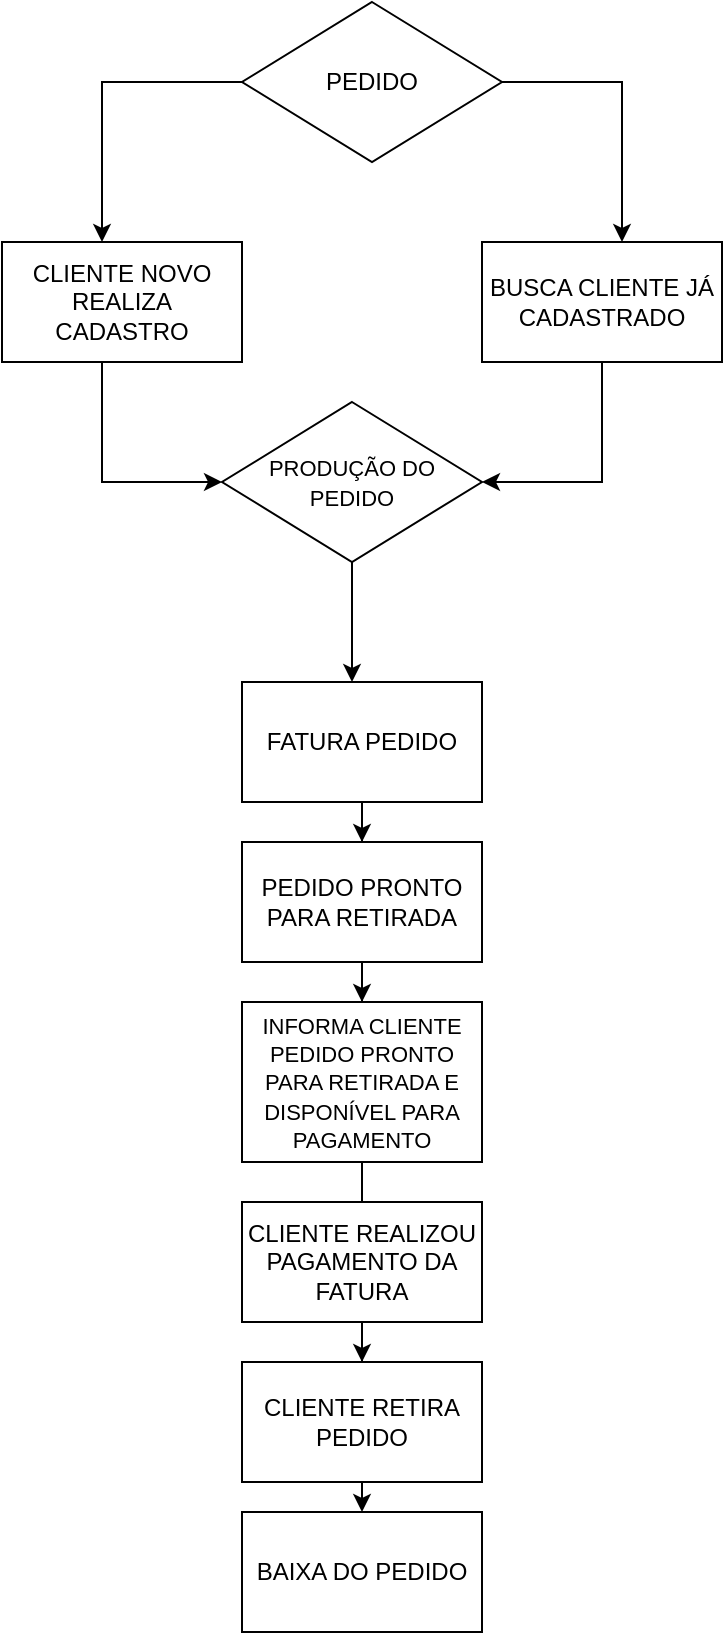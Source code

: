 <mxfile version="21.0.8" type="github">
  <diagram name="Page-1" id="74e2e168-ea6b-b213-b513-2b3c1d86103e">
    <mxGraphModel dx="794" dy="1244" grid="1" gridSize="10" guides="1" tooltips="1" connect="1" arrows="1" fold="1" page="1" pageScale="1" pageWidth="1100" pageHeight="850" background="none" math="0" shadow="0">
      <root>
        <mxCell id="0" />
        <mxCell id="1" parent="0" />
        <mxCell id="Yv0FGjkAjLU4at8jHfub-1" value="PEDIDO" style="rhombus;whiteSpace=wrap;html=1;" vertex="1" parent="1">
          <mxGeometry x="320" y="-360" width="130" height="80" as="geometry" />
        </mxCell>
        <mxCell id="Yv0FGjkAjLU4at8jHfub-2" value="CLIENTE NOVO REALIZA CADASTRO&lt;span style=&quot;white-space: pre;&quot;&gt;&lt;/span&gt;" style="rounded=0;whiteSpace=wrap;html=1;" vertex="1" parent="1">
          <mxGeometry x="200" y="-240" width="120" height="60" as="geometry" />
        </mxCell>
        <mxCell id="Yv0FGjkAjLU4at8jHfub-3" value="BUSCA CLIENTE JÁ CADASTRADO" style="rounded=0;whiteSpace=wrap;html=1;" vertex="1" parent="1">
          <mxGeometry x="440" y="-240" width="120" height="60" as="geometry" />
        </mxCell>
        <mxCell id="Yv0FGjkAjLU4at8jHfub-4" value="" style="endArrow=classic;html=1;rounded=0;exitX=1;exitY=0.5;exitDx=0;exitDy=0;" edge="1" parent="1" source="Yv0FGjkAjLU4at8jHfub-1">
          <mxGeometry width="50" height="50" relative="1" as="geometry">
            <mxPoint x="460" y="-320" as="sourcePoint" />
            <mxPoint x="510" y="-240" as="targetPoint" />
            <Array as="points">
              <mxPoint x="510" y="-320" />
            </Array>
          </mxGeometry>
        </mxCell>
        <mxCell id="Yv0FGjkAjLU4at8jHfub-5" value="" style="endArrow=classic;html=1;rounded=0;exitX=0;exitY=0.5;exitDx=0;exitDy=0;" edge="1" parent="1" source="Yv0FGjkAjLU4at8jHfub-1">
          <mxGeometry width="50" height="50" relative="1" as="geometry">
            <mxPoint x="380" y="-160" as="sourcePoint" />
            <mxPoint x="250" y="-240" as="targetPoint" />
            <Array as="points">
              <mxPoint x="250" y="-320" />
            </Array>
          </mxGeometry>
        </mxCell>
        <mxCell id="Yv0FGjkAjLU4at8jHfub-6" value="&lt;font style=&quot;font-size: 11px;&quot;&gt;PRODUÇÃO DO PEDIDO&lt;/font&gt;" style="rhombus;whiteSpace=wrap;html=1;" vertex="1" parent="1">
          <mxGeometry x="310" y="-160" width="130" height="80" as="geometry" />
        </mxCell>
        <mxCell id="Yv0FGjkAjLU4at8jHfub-7" value="" style="endArrow=classic;html=1;rounded=0;exitX=0.5;exitY=1;exitDx=0;exitDy=0;entryX=1;entryY=0.5;entryDx=0;entryDy=0;" edge="1" parent="1" source="Yv0FGjkAjLU4at8jHfub-3" target="Yv0FGjkAjLU4at8jHfub-6">
          <mxGeometry width="50" height="50" relative="1" as="geometry">
            <mxPoint x="410" y="-140" as="sourcePoint" />
            <mxPoint x="470" y="-60" as="targetPoint" />
            <Array as="points">
              <mxPoint x="500" y="-120" />
            </Array>
          </mxGeometry>
        </mxCell>
        <mxCell id="Yv0FGjkAjLU4at8jHfub-8" value="" style="endArrow=classic;html=1;rounded=0;exitX=0.5;exitY=1;exitDx=0;exitDy=0;entryX=0;entryY=0.5;entryDx=0;entryDy=0;" edge="1" parent="1" target="Yv0FGjkAjLU4at8jHfub-6">
          <mxGeometry width="50" height="50" relative="1" as="geometry">
            <mxPoint x="250" y="-180" as="sourcePoint" />
            <mxPoint x="190" y="-120" as="targetPoint" />
            <Array as="points">
              <mxPoint x="250" y="-120" />
            </Array>
          </mxGeometry>
        </mxCell>
        <mxCell id="Yv0FGjkAjLU4at8jHfub-9" value="" style="endArrow=classic;html=1;rounded=0;exitX=0.5;exitY=1;exitDx=0;exitDy=0;" edge="1" parent="1" source="Yv0FGjkAjLU4at8jHfub-6">
          <mxGeometry width="50" height="50" relative="1" as="geometry">
            <mxPoint x="380" y="-20" as="sourcePoint" />
            <mxPoint x="375" y="-20" as="targetPoint" />
          </mxGeometry>
        </mxCell>
        <mxCell id="Yv0FGjkAjLU4at8jHfub-16" value="" style="edgeStyle=orthogonalEdgeStyle;rounded=0;orthogonalLoop=1;jettySize=auto;html=1;" edge="1" parent="1" source="Yv0FGjkAjLU4at8jHfub-10" target="Yv0FGjkAjLU4at8jHfub-12">
          <mxGeometry relative="1" as="geometry" />
        </mxCell>
        <mxCell id="Yv0FGjkAjLU4at8jHfub-10" value="FATURA PEDIDO" style="rounded=0;whiteSpace=wrap;html=1;" vertex="1" parent="1">
          <mxGeometry x="320" y="-20" width="120" height="60" as="geometry" />
        </mxCell>
        <mxCell id="Yv0FGjkAjLU4at8jHfub-18" value="" style="edgeStyle=orthogonalEdgeStyle;rounded=0;orthogonalLoop=1;jettySize=auto;html=1;" edge="1" parent="1" source="Yv0FGjkAjLU4at8jHfub-11" target="Yv0FGjkAjLU4at8jHfub-14">
          <mxGeometry relative="1" as="geometry" />
        </mxCell>
        <mxCell id="Yv0FGjkAjLU4at8jHfub-11" value="&lt;font style=&quot;font-size: 11px;&quot;&gt;INFORMA CLIENTE PEDIDO PRONTO PARA RETIRADA E DISPONÍVEL PARA PAGAMENTO&lt;/font&gt;" style="rounded=0;whiteSpace=wrap;html=1;" vertex="1" parent="1">
          <mxGeometry x="320" y="140" width="120" height="80" as="geometry" />
        </mxCell>
        <mxCell id="Yv0FGjkAjLU4at8jHfub-17" value="" style="edgeStyle=orthogonalEdgeStyle;rounded=0;orthogonalLoop=1;jettySize=auto;html=1;" edge="1" parent="1" source="Yv0FGjkAjLU4at8jHfub-12" target="Yv0FGjkAjLU4at8jHfub-11">
          <mxGeometry relative="1" as="geometry" />
        </mxCell>
        <mxCell id="Yv0FGjkAjLU4at8jHfub-12" value="PEDIDO PRONTO PARA RETIRADA" style="rounded=0;whiteSpace=wrap;html=1;" vertex="1" parent="1">
          <mxGeometry x="320" y="60" width="120" height="60" as="geometry" />
        </mxCell>
        <mxCell id="Yv0FGjkAjLU4at8jHfub-19" value="" style="edgeStyle=orthogonalEdgeStyle;rounded=0;orthogonalLoop=1;jettySize=auto;html=1;" edge="1" parent="1" source="Yv0FGjkAjLU4at8jHfub-13" target="Yv0FGjkAjLU4at8jHfub-15">
          <mxGeometry relative="1" as="geometry" />
        </mxCell>
        <mxCell id="Yv0FGjkAjLU4at8jHfub-13" value="CLIENTE REALIZOU PAGAMENTO DA FATURA" style="rounded=0;whiteSpace=wrap;html=1;" vertex="1" parent="1">
          <mxGeometry x="320" y="240" width="120" height="60" as="geometry" />
        </mxCell>
        <mxCell id="Yv0FGjkAjLU4at8jHfub-14" value="CLIENTE RETIRA PEDIDO" style="rounded=0;whiteSpace=wrap;html=1;" vertex="1" parent="1">
          <mxGeometry x="320" y="320" width="120" height="60" as="geometry" />
        </mxCell>
        <mxCell id="Yv0FGjkAjLU4at8jHfub-15" value="BAIXA DO PEDIDO" style="rounded=0;whiteSpace=wrap;html=1;" vertex="1" parent="1">
          <mxGeometry x="320" y="395" width="120" height="60" as="geometry" />
        </mxCell>
      </root>
    </mxGraphModel>
  </diagram>
</mxfile>

